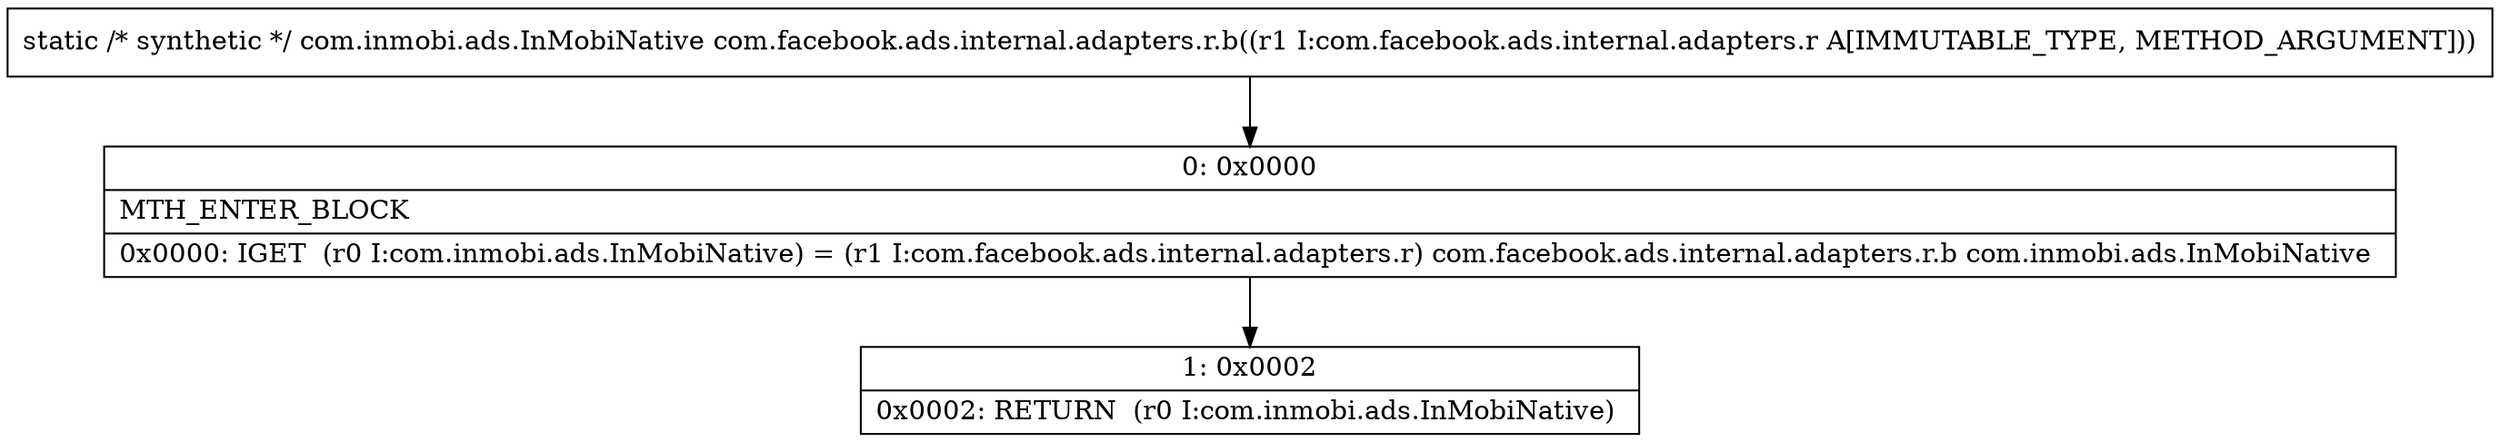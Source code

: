 digraph "CFG forcom.facebook.ads.internal.adapters.r.b(Lcom\/facebook\/ads\/internal\/adapters\/r;)Lcom\/inmobi\/ads\/InMobiNative;" {
Node_0 [shape=record,label="{0\:\ 0x0000|MTH_ENTER_BLOCK\l|0x0000: IGET  (r0 I:com.inmobi.ads.InMobiNative) = (r1 I:com.facebook.ads.internal.adapters.r) com.facebook.ads.internal.adapters.r.b com.inmobi.ads.InMobiNative \l}"];
Node_1 [shape=record,label="{1\:\ 0x0002|0x0002: RETURN  (r0 I:com.inmobi.ads.InMobiNative) \l}"];
MethodNode[shape=record,label="{static \/* synthetic *\/ com.inmobi.ads.InMobiNative com.facebook.ads.internal.adapters.r.b((r1 I:com.facebook.ads.internal.adapters.r A[IMMUTABLE_TYPE, METHOD_ARGUMENT])) }"];
MethodNode -> Node_0;
Node_0 -> Node_1;
}

